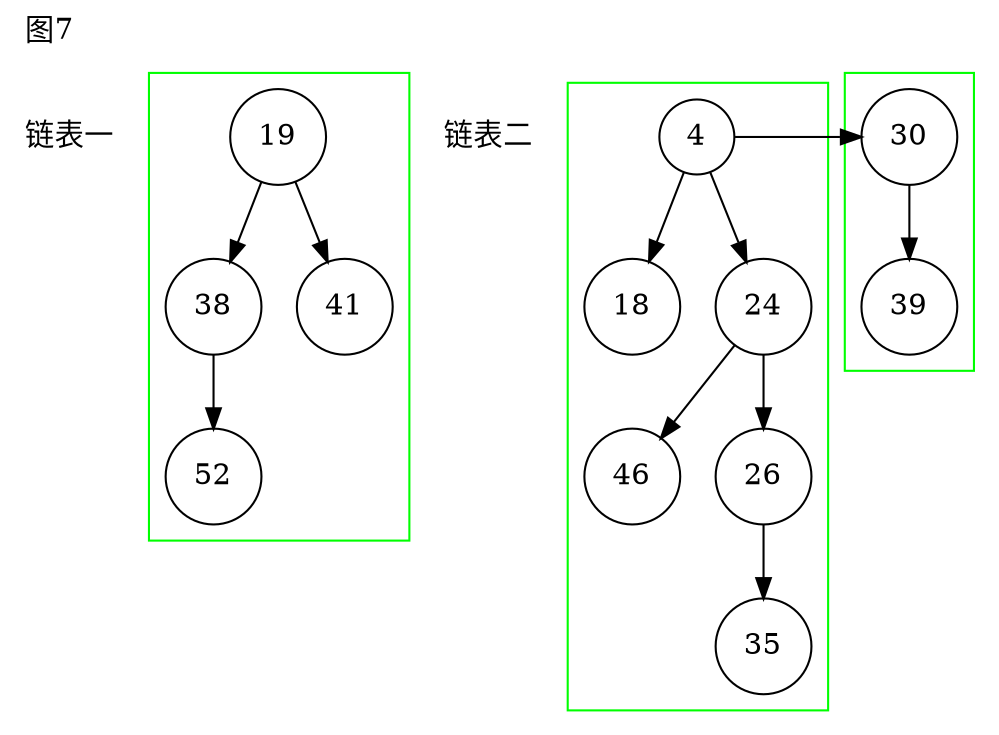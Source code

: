 digraph g{
node[shape=circle];
label="图7";
labeljust=l;
labelloc=t;
nt1[label="链表一",shape=plaintext];
subgraph cluster_0 {
pencolor=green;label="";
n112[label=19];
n113[label=38];
n112->n113;
n114[label=41];
n112->n114;
n115[label=52];
n113->n115;
}
nt2[label="链表二",shape=plaintext];
subgraph cluster_1 {
pencolor=green;label="";
n116[label=4];
n117[label=18];
n116->n117;
n118[label=24];
n116->n118;
n119[label=46];
n118->n119;
n120[label=26];
n118->n120;
n121[label=35];
n120->n121;
}
subgraph cluster_2 {
pencolor=green;label="";
n122[label=30];
n123[label=39];
n122->n123;
}
n116->n122[constraint=false];
}
